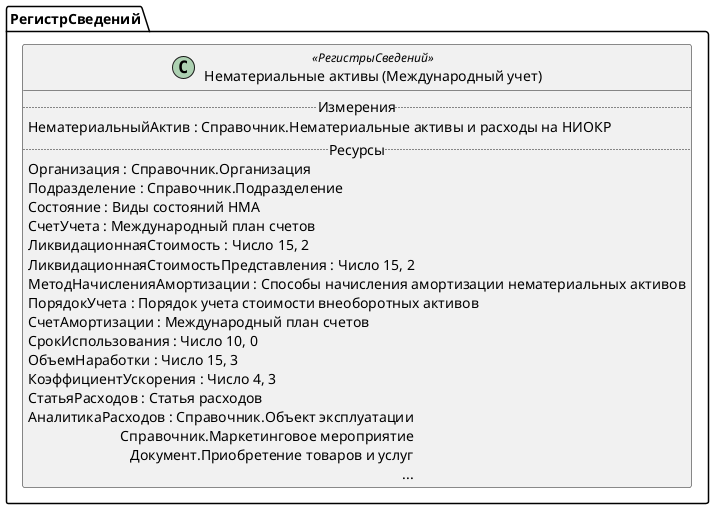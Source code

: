 ﻿@startuml НематериальныеАктивыМеждународныйУчет
'!include templates.wsd
'..\include templates.wsd
class РегистрСведений.НематериальныеАктивыМеждународныйУчет as "Нематериальные активы (Международный учет)" <<РегистрыСведений>>
{
..Измерения..
НематериальныйАктив : Справочник.Нематериальные активы и расходы на НИОКР
..Ресурсы..
Организация : Справочник.Организация
Подразделение : Справочник.Подразделение
Состояние : Виды состояний НМА
СчетУчета : Международный план счетов
ЛиквидационнаяСтоимость : Число 15, 2
ЛиквидационнаяСтоимостьПредставления : Число 15, 2
МетодНачисленияАмортизации : Способы начисления амортизации нематериальных активов
ПорядокУчета : Порядок учета стоимости внеоборотных активов
СчетАмортизации : Международный план счетов
СрокИспользования : Число 10, 0
ОбъемНаработки : Число 15, 3
КоэффициентУскорения : Число 4, 3
СтатьяРасходов : Статья расходов
АналитикаРасходов : Справочник.Объект эксплуатации\rСправочник.Маркетинговое мероприятие\rДокумент.Приобретение товаров и услуг\r...
}
@enduml
